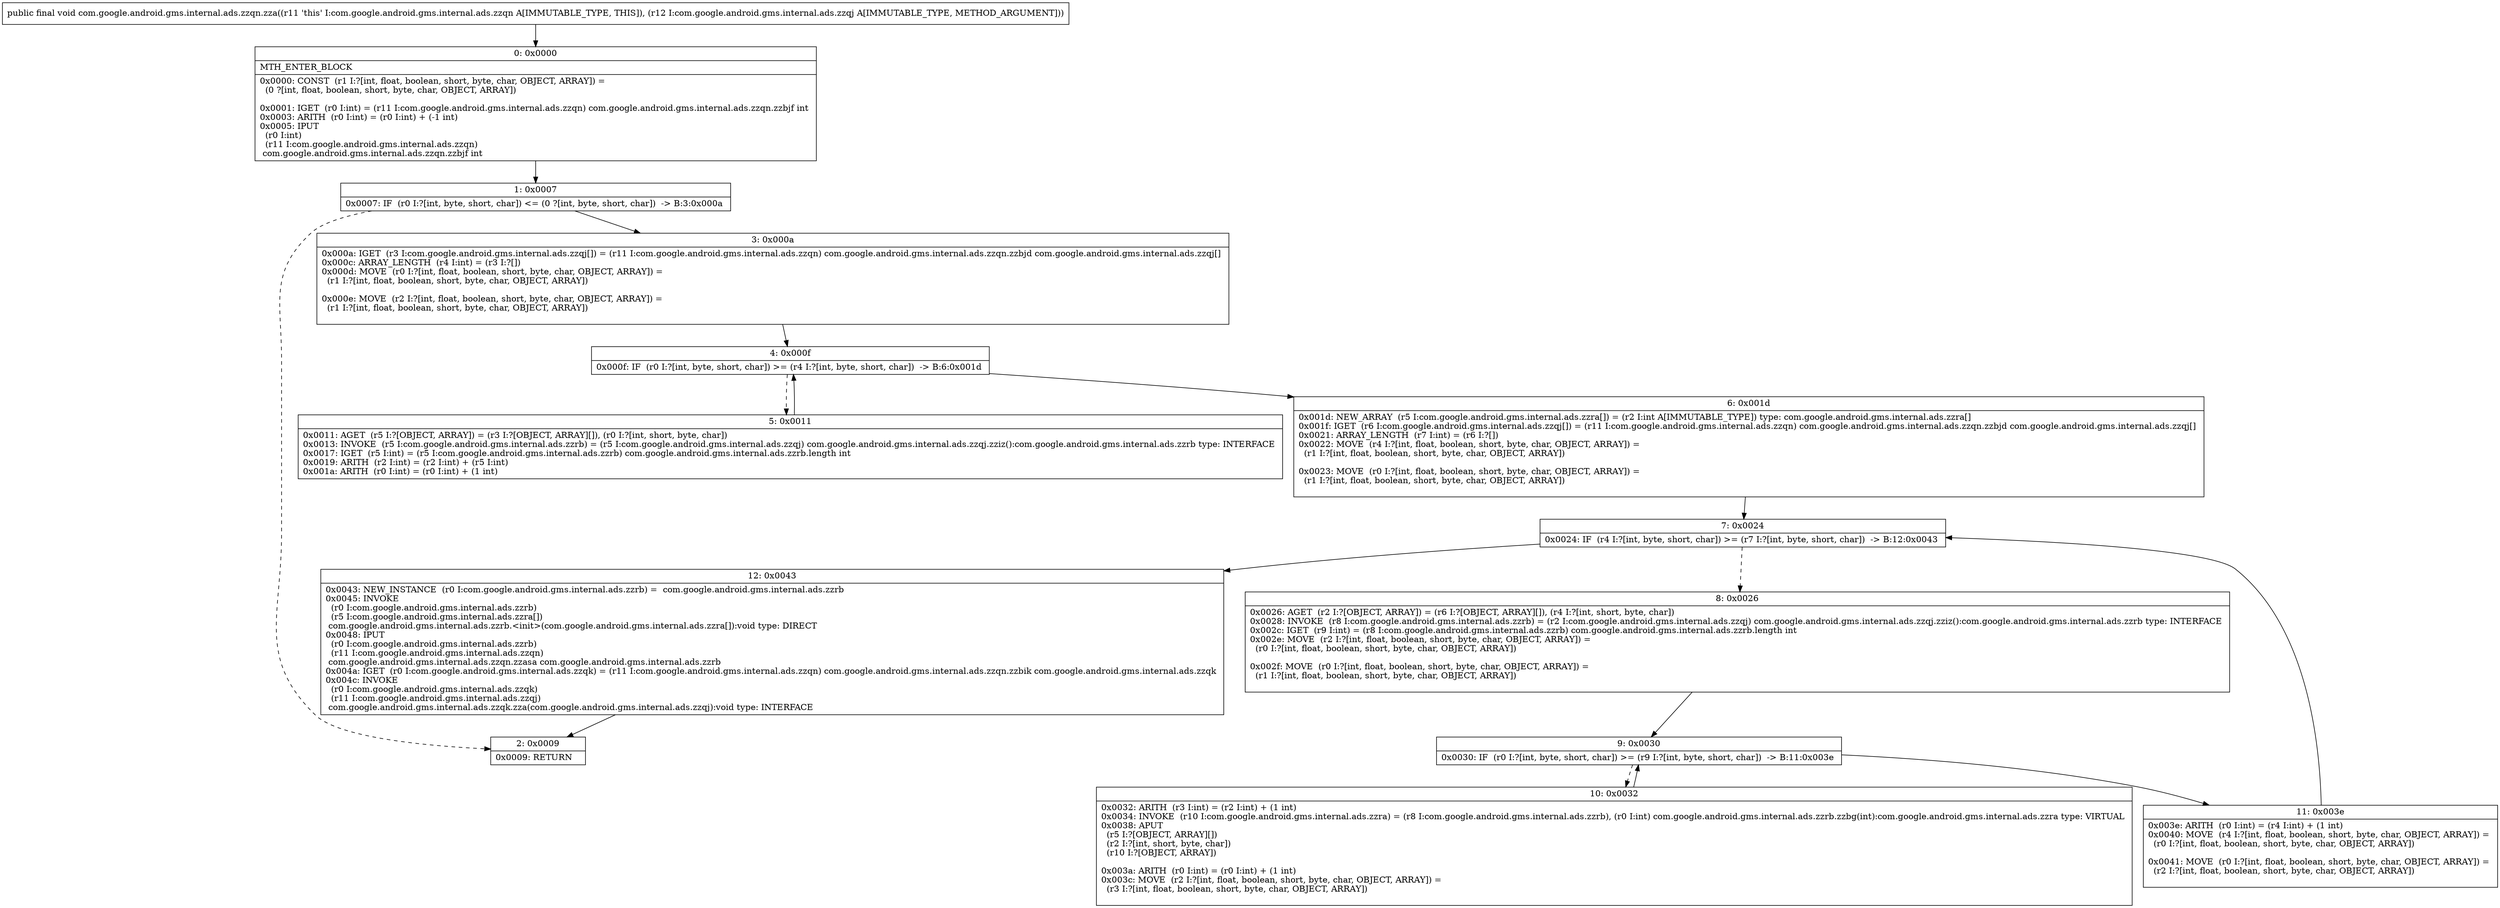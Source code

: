 digraph "CFG forcom.google.android.gms.internal.ads.zzqn.zza(Lcom\/google\/android\/gms\/internal\/ads\/zzqj;)V" {
Node_0 [shape=record,label="{0\:\ 0x0000|MTH_ENTER_BLOCK\l|0x0000: CONST  (r1 I:?[int, float, boolean, short, byte, char, OBJECT, ARRAY]) = \l  (0 ?[int, float, boolean, short, byte, char, OBJECT, ARRAY])\l \l0x0001: IGET  (r0 I:int) = (r11 I:com.google.android.gms.internal.ads.zzqn) com.google.android.gms.internal.ads.zzqn.zzbjf int \l0x0003: ARITH  (r0 I:int) = (r0 I:int) + (\-1 int) \l0x0005: IPUT  \l  (r0 I:int)\l  (r11 I:com.google.android.gms.internal.ads.zzqn)\l com.google.android.gms.internal.ads.zzqn.zzbjf int \l}"];
Node_1 [shape=record,label="{1\:\ 0x0007|0x0007: IF  (r0 I:?[int, byte, short, char]) \<= (0 ?[int, byte, short, char])  \-\> B:3:0x000a \l}"];
Node_2 [shape=record,label="{2\:\ 0x0009|0x0009: RETURN   \l}"];
Node_3 [shape=record,label="{3\:\ 0x000a|0x000a: IGET  (r3 I:com.google.android.gms.internal.ads.zzqj[]) = (r11 I:com.google.android.gms.internal.ads.zzqn) com.google.android.gms.internal.ads.zzqn.zzbjd com.google.android.gms.internal.ads.zzqj[] \l0x000c: ARRAY_LENGTH  (r4 I:int) = (r3 I:?[]) \l0x000d: MOVE  (r0 I:?[int, float, boolean, short, byte, char, OBJECT, ARRAY]) = \l  (r1 I:?[int, float, boolean, short, byte, char, OBJECT, ARRAY])\l \l0x000e: MOVE  (r2 I:?[int, float, boolean, short, byte, char, OBJECT, ARRAY]) = \l  (r1 I:?[int, float, boolean, short, byte, char, OBJECT, ARRAY])\l \l}"];
Node_4 [shape=record,label="{4\:\ 0x000f|0x000f: IF  (r0 I:?[int, byte, short, char]) \>= (r4 I:?[int, byte, short, char])  \-\> B:6:0x001d \l}"];
Node_5 [shape=record,label="{5\:\ 0x0011|0x0011: AGET  (r5 I:?[OBJECT, ARRAY]) = (r3 I:?[OBJECT, ARRAY][]), (r0 I:?[int, short, byte, char]) \l0x0013: INVOKE  (r5 I:com.google.android.gms.internal.ads.zzrb) = (r5 I:com.google.android.gms.internal.ads.zzqj) com.google.android.gms.internal.ads.zzqj.zziz():com.google.android.gms.internal.ads.zzrb type: INTERFACE \l0x0017: IGET  (r5 I:int) = (r5 I:com.google.android.gms.internal.ads.zzrb) com.google.android.gms.internal.ads.zzrb.length int \l0x0019: ARITH  (r2 I:int) = (r2 I:int) + (r5 I:int) \l0x001a: ARITH  (r0 I:int) = (r0 I:int) + (1 int) \l}"];
Node_6 [shape=record,label="{6\:\ 0x001d|0x001d: NEW_ARRAY  (r5 I:com.google.android.gms.internal.ads.zzra[]) = (r2 I:int A[IMMUTABLE_TYPE]) type: com.google.android.gms.internal.ads.zzra[] \l0x001f: IGET  (r6 I:com.google.android.gms.internal.ads.zzqj[]) = (r11 I:com.google.android.gms.internal.ads.zzqn) com.google.android.gms.internal.ads.zzqn.zzbjd com.google.android.gms.internal.ads.zzqj[] \l0x0021: ARRAY_LENGTH  (r7 I:int) = (r6 I:?[]) \l0x0022: MOVE  (r4 I:?[int, float, boolean, short, byte, char, OBJECT, ARRAY]) = \l  (r1 I:?[int, float, boolean, short, byte, char, OBJECT, ARRAY])\l \l0x0023: MOVE  (r0 I:?[int, float, boolean, short, byte, char, OBJECT, ARRAY]) = \l  (r1 I:?[int, float, boolean, short, byte, char, OBJECT, ARRAY])\l \l}"];
Node_7 [shape=record,label="{7\:\ 0x0024|0x0024: IF  (r4 I:?[int, byte, short, char]) \>= (r7 I:?[int, byte, short, char])  \-\> B:12:0x0043 \l}"];
Node_8 [shape=record,label="{8\:\ 0x0026|0x0026: AGET  (r2 I:?[OBJECT, ARRAY]) = (r6 I:?[OBJECT, ARRAY][]), (r4 I:?[int, short, byte, char]) \l0x0028: INVOKE  (r8 I:com.google.android.gms.internal.ads.zzrb) = (r2 I:com.google.android.gms.internal.ads.zzqj) com.google.android.gms.internal.ads.zzqj.zziz():com.google.android.gms.internal.ads.zzrb type: INTERFACE \l0x002c: IGET  (r9 I:int) = (r8 I:com.google.android.gms.internal.ads.zzrb) com.google.android.gms.internal.ads.zzrb.length int \l0x002e: MOVE  (r2 I:?[int, float, boolean, short, byte, char, OBJECT, ARRAY]) = \l  (r0 I:?[int, float, boolean, short, byte, char, OBJECT, ARRAY])\l \l0x002f: MOVE  (r0 I:?[int, float, boolean, short, byte, char, OBJECT, ARRAY]) = \l  (r1 I:?[int, float, boolean, short, byte, char, OBJECT, ARRAY])\l \l}"];
Node_9 [shape=record,label="{9\:\ 0x0030|0x0030: IF  (r0 I:?[int, byte, short, char]) \>= (r9 I:?[int, byte, short, char])  \-\> B:11:0x003e \l}"];
Node_10 [shape=record,label="{10\:\ 0x0032|0x0032: ARITH  (r3 I:int) = (r2 I:int) + (1 int) \l0x0034: INVOKE  (r10 I:com.google.android.gms.internal.ads.zzra) = (r8 I:com.google.android.gms.internal.ads.zzrb), (r0 I:int) com.google.android.gms.internal.ads.zzrb.zzbg(int):com.google.android.gms.internal.ads.zzra type: VIRTUAL \l0x0038: APUT  \l  (r5 I:?[OBJECT, ARRAY][])\l  (r2 I:?[int, short, byte, char])\l  (r10 I:?[OBJECT, ARRAY])\l \l0x003a: ARITH  (r0 I:int) = (r0 I:int) + (1 int) \l0x003c: MOVE  (r2 I:?[int, float, boolean, short, byte, char, OBJECT, ARRAY]) = \l  (r3 I:?[int, float, boolean, short, byte, char, OBJECT, ARRAY])\l \l}"];
Node_11 [shape=record,label="{11\:\ 0x003e|0x003e: ARITH  (r0 I:int) = (r4 I:int) + (1 int) \l0x0040: MOVE  (r4 I:?[int, float, boolean, short, byte, char, OBJECT, ARRAY]) = \l  (r0 I:?[int, float, boolean, short, byte, char, OBJECT, ARRAY])\l \l0x0041: MOVE  (r0 I:?[int, float, boolean, short, byte, char, OBJECT, ARRAY]) = \l  (r2 I:?[int, float, boolean, short, byte, char, OBJECT, ARRAY])\l \l}"];
Node_12 [shape=record,label="{12\:\ 0x0043|0x0043: NEW_INSTANCE  (r0 I:com.google.android.gms.internal.ads.zzrb) =  com.google.android.gms.internal.ads.zzrb \l0x0045: INVOKE  \l  (r0 I:com.google.android.gms.internal.ads.zzrb)\l  (r5 I:com.google.android.gms.internal.ads.zzra[])\l com.google.android.gms.internal.ads.zzrb.\<init\>(com.google.android.gms.internal.ads.zzra[]):void type: DIRECT \l0x0048: IPUT  \l  (r0 I:com.google.android.gms.internal.ads.zzrb)\l  (r11 I:com.google.android.gms.internal.ads.zzqn)\l com.google.android.gms.internal.ads.zzqn.zzasa com.google.android.gms.internal.ads.zzrb \l0x004a: IGET  (r0 I:com.google.android.gms.internal.ads.zzqk) = (r11 I:com.google.android.gms.internal.ads.zzqn) com.google.android.gms.internal.ads.zzqn.zzbik com.google.android.gms.internal.ads.zzqk \l0x004c: INVOKE  \l  (r0 I:com.google.android.gms.internal.ads.zzqk)\l  (r11 I:com.google.android.gms.internal.ads.zzqj)\l com.google.android.gms.internal.ads.zzqk.zza(com.google.android.gms.internal.ads.zzqj):void type: INTERFACE \l}"];
MethodNode[shape=record,label="{public final void com.google.android.gms.internal.ads.zzqn.zza((r11 'this' I:com.google.android.gms.internal.ads.zzqn A[IMMUTABLE_TYPE, THIS]), (r12 I:com.google.android.gms.internal.ads.zzqj A[IMMUTABLE_TYPE, METHOD_ARGUMENT])) }"];
MethodNode -> Node_0;
Node_0 -> Node_1;
Node_1 -> Node_2[style=dashed];
Node_1 -> Node_3;
Node_3 -> Node_4;
Node_4 -> Node_5[style=dashed];
Node_4 -> Node_6;
Node_5 -> Node_4;
Node_6 -> Node_7;
Node_7 -> Node_8[style=dashed];
Node_7 -> Node_12;
Node_8 -> Node_9;
Node_9 -> Node_10[style=dashed];
Node_9 -> Node_11;
Node_10 -> Node_9;
Node_11 -> Node_7;
Node_12 -> Node_2;
}

